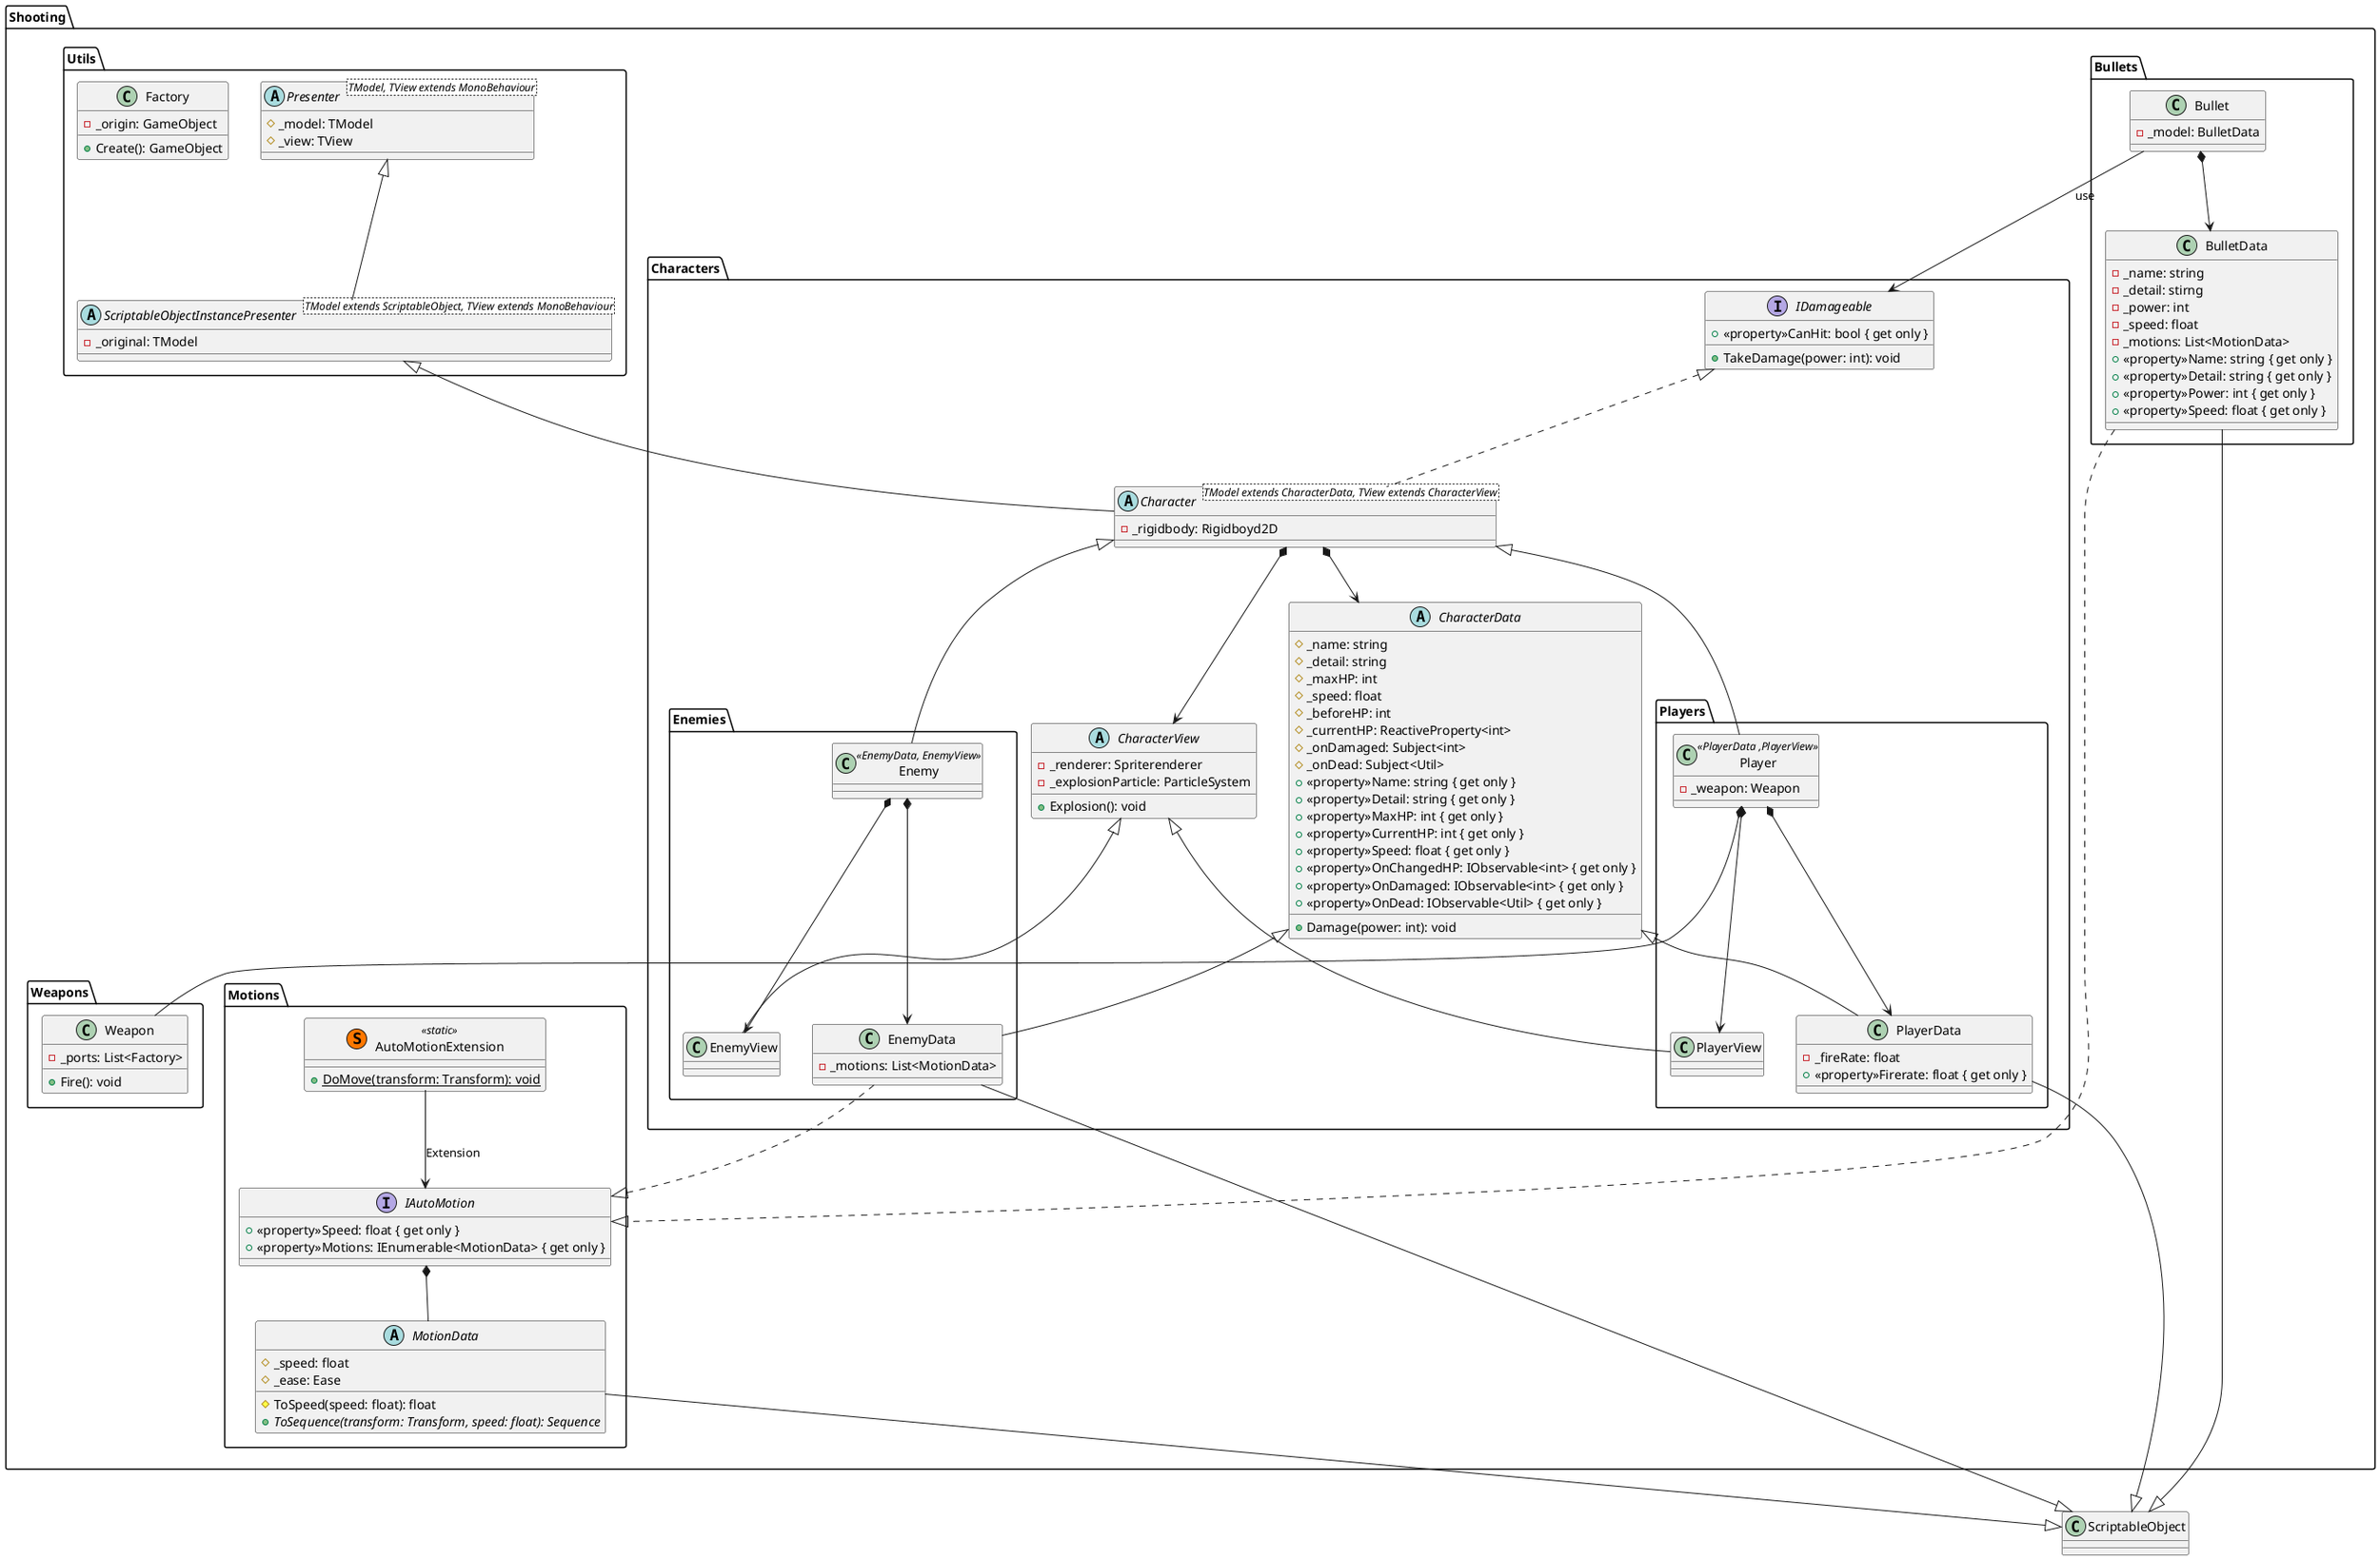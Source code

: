 @startuml Shooting

package Shooting
{
    package Bullets
    {
        class Bullet
        {
            -_model: BulletData
        }
        class BulletData
        {
            -_name: string
            -_detail: stirng
            -_power: int
            -_speed: float
            -_motions: List<MotionData>
            +<<property>>Name: string { get only }
            +<<property>>Detail: string { get only }
            +<<property>>Power: int { get only }
            +<<property>>Speed: float { get only }
        }
    }
    package Characters
    {
        package Enemies
        {
            class Enemy<<EnemyData, EnemyView>>
            class EnemyData
            {
                -_motions: List<MotionData>
            }
            class EnemyView
        }
        package Players
        {
            class Player<<PlayerData ,PlayerView>>
            {
                -_weapon: Weapon
            }
            class PlayerData
            {
                -_fireRate: float
                +<<property>>Firerate: float { get only }
            }
            class PlayerView
        }
        abstract Character<TModel extends CharacterData, TView extends CharacterView>
        {
            -_rigidbody: Rigidboyd2D
        }
        abstract CharacterData
        {
            #_name: string
            #_detail: string
            #_maxHP: int
            #_speed: float
            #_beforeHP: int
            #_currentHP: ReactiveProperty<int>
            #_onDamaged: Subject<int>
            #_onDead: Subject<Util>
            +<<property>>Name: string { get only }
            +<<property>>Detail: string { get only }
            +<<property>>MaxHP: int { get only }
            +<<property>>CurrentHP: int { get only }
            +<<property>>Speed: float { get only }
            +<<property>>OnChangedHP: IObservable<int> { get only }
            +<<property>>OnDamaged: IObservable<int> { get only }
            +<<property>>OnDead: IObservable<Util> { get only }
            +Damage(power: int): void
        }
        abstract CharacterView
        {
            -_renderer: Spriterenderer
            -_explosionParticle: ParticleSystem
            +Explosion(): void
        }
        interface IDamageable
        {
            +<<property>>CanHit: bool { get only }
            +TakeDamage(power: int): void
        }
    }
    package Motions
    {
        class AutoMotionExtension<<(S,#FF7700) static>>
        {
            +{static}DoMove(transform: Transform): void
        }
        abstract MotionData
        {
            #_speed: float
            #_ease: Ease
            #ToSpeed(speed: float): float
            +{abstract}ToSequence(transform: Transform, speed: float): Sequence
        }
        interface IAutoMotion
        {
            +<<property>>Speed: float { get only }
            +<<property>>Motions: IEnumerable<MotionData> { get only }
        }
    }
    package Utils
    {
        class Factory
        {
            -_origin: GameObject
            +Create(): GameObject
        }
        abstract Presenter<TModel, TView extends MonoBehaviour>
        {
            #_model: TModel
            #_view: TView
        }
        abstract ScriptableObjectInstancePresenter<TModel extends ScriptableObject, TView extends MonoBehaviour>
        {
            -_original: TModel
        }
    }
    package Weapons
    {
        class Weapon
        {
            -_ports: List<Factory>
            +Fire(): void
        }
    }
}

BulletData --|> ScriptableObject
EnemyData --|> ScriptableObject
PlayerData --|> ScriptableObject
MotionData --|> ScriptableObject
ScriptableObjectInstancePresenter -up-|> Presenter
Character -up-|> ScriptableObjectInstancePresenter
Enemy -up-|> Character
EnemyData -up-|> CharacterData
EnemyView -up-|> CharacterView
Player -up-|> Character
PlayerData -up-|> CharacterData
PlayerView -up-|> CharacterView

Character .up.|> IDamageable
BulletData ..|> IAutoMotion
EnemyData ..|> IAutoMotion

Player *-- Weapon
IAutoMotion *-- MotionData

Bullet *--> BulletData
Character *--> CharacterData
Character *--> CharacterView
Enemy *--> EnemyData
Enemy *--> EnemyView
Player *--> PlayerData
Player *--> PlayerView

Bullet --> IDamageable : use
AutoMotionExtension --> IAutoMotion : Extension

@enduml